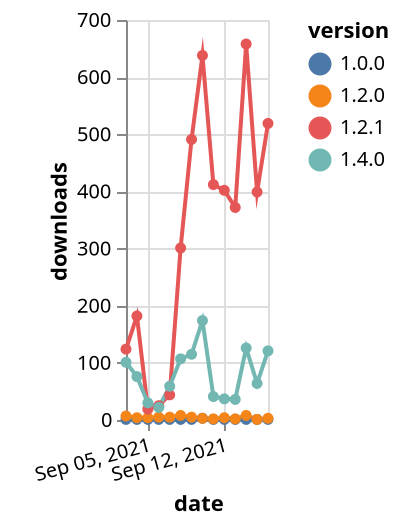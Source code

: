 {"$schema": "https://vega.github.io/schema/vega-lite/v5.json", "description": "A simple bar chart with embedded data.", "data": {"values": [{"date": "2021-09-03", "total": 300, "delta": 1, "version": "1.0.0"}, {"date": "2021-09-04", "total": 301, "delta": 1, "version": "1.0.0"}, {"date": "2021-09-05", "total": 302, "delta": 1, "version": "1.0.0"}, {"date": "2021-09-06", "total": 303, "delta": 1, "version": "1.0.0"}, {"date": "2021-09-07", "total": 304, "delta": 1, "version": "1.0.0"}, {"date": "2021-09-08", "total": 305, "delta": 1, "version": "1.0.0"}, {"date": "2021-09-09", "total": 306, "delta": 1, "version": "1.0.0"}, {"date": "2021-09-10", "total": 309, "delta": 3, "version": "1.0.0"}, {"date": "2021-09-11", "total": 310, "delta": 1, "version": "1.0.0"}, {"date": "2021-09-12", "total": 311, "delta": 1, "version": "1.0.0"}, {"date": "2021-09-13", "total": 312, "delta": 1, "version": "1.0.0"}, {"date": "2021-09-14", "total": 313, "delta": 1, "version": "1.0.0"}, {"date": "2021-09-15", "total": 314, "delta": 1, "version": "1.0.0"}, {"date": "2021-09-16", "total": 315, "delta": 1, "version": "1.0.0"}, {"date": "2021-09-03", "total": 14938, "delta": 7, "version": "1.2.0"}, {"date": "2021-09-04", "total": 14942, "delta": 4, "version": "1.2.0"}, {"date": "2021-09-05", "total": 14946, "delta": 4, "version": "1.2.0"}, {"date": "2021-09-06", "total": 14951, "delta": 5, "version": "1.2.0"}, {"date": "2021-09-07", "total": 14956, "delta": 5, "version": "1.2.0"}, {"date": "2021-09-08", "total": 14964, "delta": 8, "version": "1.2.0"}, {"date": "2021-09-09", "total": 14969, "delta": 5, "version": "1.2.0"}, {"date": "2021-09-10", "total": 14972, "delta": 3, "version": "1.2.0"}, {"date": "2021-09-11", "total": 14974, "delta": 2, "version": "1.2.0"}, {"date": "2021-09-12", "total": 14978, "delta": 4, "version": "1.2.0"}, {"date": "2021-09-13", "total": 14980, "delta": 2, "version": "1.2.0"}, {"date": "2021-09-14", "total": 14988, "delta": 8, "version": "1.2.0"}, {"date": "2021-09-15", "total": 14989, "delta": 1, "version": "1.2.0"}, {"date": "2021-09-16", "total": 14992, "delta": 3, "version": "1.2.0"}, {"date": "2021-09-03", "total": 9982, "delta": 124, "version": "1.2.1"}, {"date": "2021-09-04", "total": 10164, "delta": 182, "version": "1.2.1"}, {"date": "2021-09-05", "total": 10183, "delta": 19, "version": "1.2.1"}, {"date": "2021-09-06", "total": 10208, "delta": 25, "version": "1.2.1"}, {"date": "2021-09-07", "total": 10252, "delta": 44, "version": "1.2.1"}, {"date": "2021-09-08", "total": 10553, "delta": 301, "version": "1.2.1"}, {"date": "2021-09-09", "total": 11044, "delta": 491, "version": "1.2.1"}, {"date": "2021-09-10", "total": 11682, "delta": 638, "version": "1.2.1"}, {"date": "2021-09-11", "total": 12094, "delta": 412, "version": "1.2.1"}, {"date": "2021-09-12", "total": 12496, "delta": 402, "version": "1.2.1"}, {"date": "2021-09-13", "total": 12868, "delta": 372, "version": "1.2.1"}, {"date": "2021-09-14", "total": 13526, "delta": 658, "version": "1.2.1"}, {"date": "2021-09-15", "total": 13925, "delta": 399, "version": "1.2.1"}, {"date": "2021-09-16", "total": 14444, "delta": 519, "version": "1.2.1"}, {"date": "2021-09-03", "total": 4759, "delta": 101, "version": "1.4.0"}, {"date": "2021-09-04", "total": 4835, "delta": 76, "version": "1.4.0"}, {"date": "2021-09-05", "total": 4865, "delta": 30, "version": "1.4.0"}, {"date": "2021-09-06", "total": 4887, "delta": 22, "version": "1.4.0"}, {"date": "2021-09-07", "total": 4946, "delta": 59, "version": "1.4.0"}, {"date": "2021-09-08", "total": 5053, "delta": 107, "version": "1.4.0"}, {"date": "2021-09-09", "total": 5168, "delta": 115, "version": "1.4.0"}, {"date": "2021-09-10", "total": 5342, "delta": 174, "version": "1.4.0"}, {"date": "2021-09-11", "total": 5383, "delta": 41, "version": "1.4.0"}, {"date": "2021-09-12", "total": 5420, "delta": 37, "version": "1.4.0"}, {"date": "2021-09-13", "total": 5456, "delta": 36, "version": "1.4.0"}, {"date": "2021-09-14", "total": 5582, "delta": 126, "version": "1.4.0"}, {"date": "2021-09-15", "total": 5646, "delta": 64, "version": "1.4.0"}, {"date": "2021-09-16", "total": 5767, "delta": 121, "version": "1.4.0"}]}, "width": "container", "mark": {"type": "line", "point": {"filled": true}}, "encoding": {"x": {"field": "date", "type": "temporal", "timeUnit": "yearmonthdate", "title": "date", "axis": {"labelAngle": -15}}, "y": {"field": "delta", "type": "quantitative", "title": "downloads"}, "color": {"field": "version", "type": "nominal"}, "tooltip": {"field": "delta"}}}